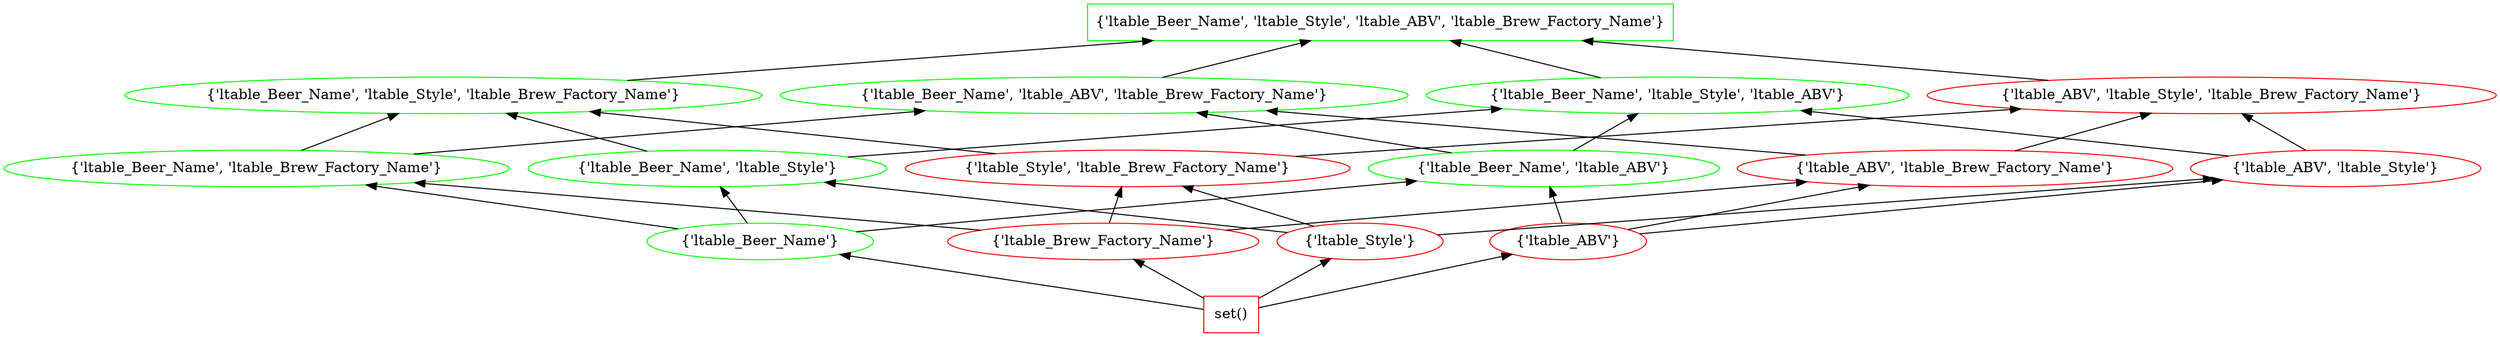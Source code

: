 digraph G {
splines="line"
rankdir=BT
"{'ltable_Beer_Name', 'ltable_Style', 'ltable_ABV', 'ltable_Brew_Factory_Name'}" [shape=box];
"set()" [shape=box];
"set()" [color=red];
"set()" -> "{'ltable_Beer_Name'}";
"set()" -> "{'ltable_Brew_Factory_Name'}";
"set()" -> "{'ltable_Style'}";
"set()" -> "{'ltable_ABV'}";
"{'ltable_Beer_Name'}" [color=green];
"{'ltable_Beer_Name'}" -> "{'ltable_Beer_Name', 'ltable_Brew_Factory_Name'}";
"{'ltable_Beer_Name'}" -> "{'ltable_Beer_Name', 'ltable_Style'}";
"{'ltable_Beer_Name'}" -> "{'ltable_Beer_Name', 'ltable_ABV'}";
"{'ltable_Brew_Factory_Name'}" [color=red];
"{'ltable_Brew_Factory_Name'}" -> "{'ltable_Beer_Name', 'ltable_Brew_Factory_Name'}";
"{'ltable_Brew_Factory_Name'}" -> "{'ltable_Style', 'ltable_Brew_Factory_Name'}";
"{'ltable_Brew_Factory_Name'}" -> "{'ltable_ABV', 'ltable_Brew_Factory_Name'}";
"{'ltable_Style'}" [color=red];
"{'ltable_Style'}" -> "{'ltable_Beer_Name', 'ltable_Style'}";
"{'ltable_Style'}" -> "{'ltable_Style', 'ltable_Brew_Factory_Name'}";
"{'ltable_Style'}" -> "{'ltable_ABV', 'ltable_Style'}";
"{'ltable_ABV'}" [color=red];
"{'ltable_ABV'}" -> "{'ltable_Beer_Name', 'ltable_ABV'}";
"{'ltable_ABV'}" -> "{'ltable_ABV', 'ltable_Brew_Factory_Name'}";
"{'ltable_ABV'}" -> "{'ltable_ABV', 'ltable_Style'}";
"{'ltable_Beer_Name', 'ltable_Brew_Factory_Name'}" [color=green];
"{'ltable_Beer_Name', 'ltable_Brew_Factory_Name'}" -> "{'ltable_Beer_Name', 'ltable_Style', 'ltable_Brew_Factory_Name'}";
"{'ltable_Beer_Name', 'ltable_Brew_Factory_Name'}" -> "{'ltable_Beer_Name', 'ltable_ABV', 'ltable_Brew_Factory_Name'}";
"{'ltable_Beer_Name', 'ltable_Style'}" [color=green];
"{'ltable_Beer_Name', 'ltable_Style'}" -> "{'ltable_Beer_Name', 'ltable_Style', 'ltable_Brew_Factory_Name'}";
"{'ltable_Beer_Name', 'ltable_Style'}" -> "{'ltable_Beer_Name', 'ltable_Style', 'ltable_ABV'}";
"{'ltable_Beer_Name', 'ltable_ABV'}" [color=green];
"{'ltable_Beer_Name', 'ltable_ABV'}" -> "{'ltable_Beer_Name', 'ltable_ABV', 'ltable_Brew_Factory_Name'}";
"{'ltable_Beer_Name', 'ltable_ABV'}" -> "{'ltable_Beer_Name', 'ltable_Style', 'ltable_ABV'}";
"{'ltable_Style', 'ltable_Brew_Factory_Name'}" [color=red];
"{'ltable_Style', 'ltable_Brew_Factory_Name'}" -> "{'ltable_Beer_Name', 'ltable_Style', 'ltable_Brew_Factory_Name'}";
"{'ltable_Style', 'ltable_Brew_Factory_Name'}" -> "{'ltable_ABV', 'ltable_Style', 'ltable_Brew_Factory_Name'}";
"{'ltable_ABV', 'ltable_Brew_Factory_Name'}" [color=red];
"{'ltable_ABV', 'ltable_Brew_Factory_Name'}" -> "{'ltable_Beer_Name', 'ltable_ABV', 'ltable_Brew_Factory_Name'}";
"{'ltable_ABV', 'ltable_Brew_Factory_Name'}" -> "{'ltable_ABV', 'ltable_Style', 'ltable_Brew_Factory_Name'}";
"{'ltable_ABV', 'ltable_Style'}" [color=red];
"{'ltable_ABV', 'ltable_Style'}" -> "{'ltable_Beer_Name', 'ltable_Style', 'ltable_ABV'}";
"{'ltable_ABV', 'ltable_Style'}" -> "{'ltable_ABV', 'ltable_Style', 'ltable_Brew_Factory_Name'}";
"{'ltable_Beer_Name', 'ltable_Style', 'ltable_Brew_Factory_Name'}" [color=green];
"{'ltable_Beer_Name', 'ltable_Style', 'ltable_Brew_Factory_Name'}" -> "{'ltable_Beer_Name', 'ltable_Style', 'ltable_ABV', 'ltable_Brew_Factory_Name'}";
"{'ltable_Beer_Name', 'ltable_ABV', 'ltable_Brew_Factory_Name'}" [color=green];
"{'ltable_Beer_Name', 'ltable_ABV', 'ltable_Brew_Factory_Name'}" -> "{'ltable_Beer_Name', 'ltable_Style', 'ltable_ABV', 'ltable_Brew_Factory_Name'}";
"{'ltable_Beer_Name', 'ltable_Style', 'ltable_ABV'}" [color=green];
"{'ltable_Beer_Name', 'ltable_Style', 'ltable_ABV'}" -> "{'ltable_Beer_Name', 'ltable_Style', 'ltable_ABV', 'ltable_Brew_Factory_Name'}";
"{'ltable_ABV', 'ltable_Style', 'ltable_Brew_Factory_Name'}" [color=red];
"{'ltable_ABV', 'ltable_Style', 'ltable_Brew_Factory_Name'}" -> "{'ltable_Beer_Name', 'ltable_Style', 'ltable_ABV', 'ltable_Brew_Factory_Name'}";
"{'ltable_Beer_Name', 'ltable_Style', 'ltable_ABV', 'ltable_Brew_Factory_Name'}" [color=green];
}